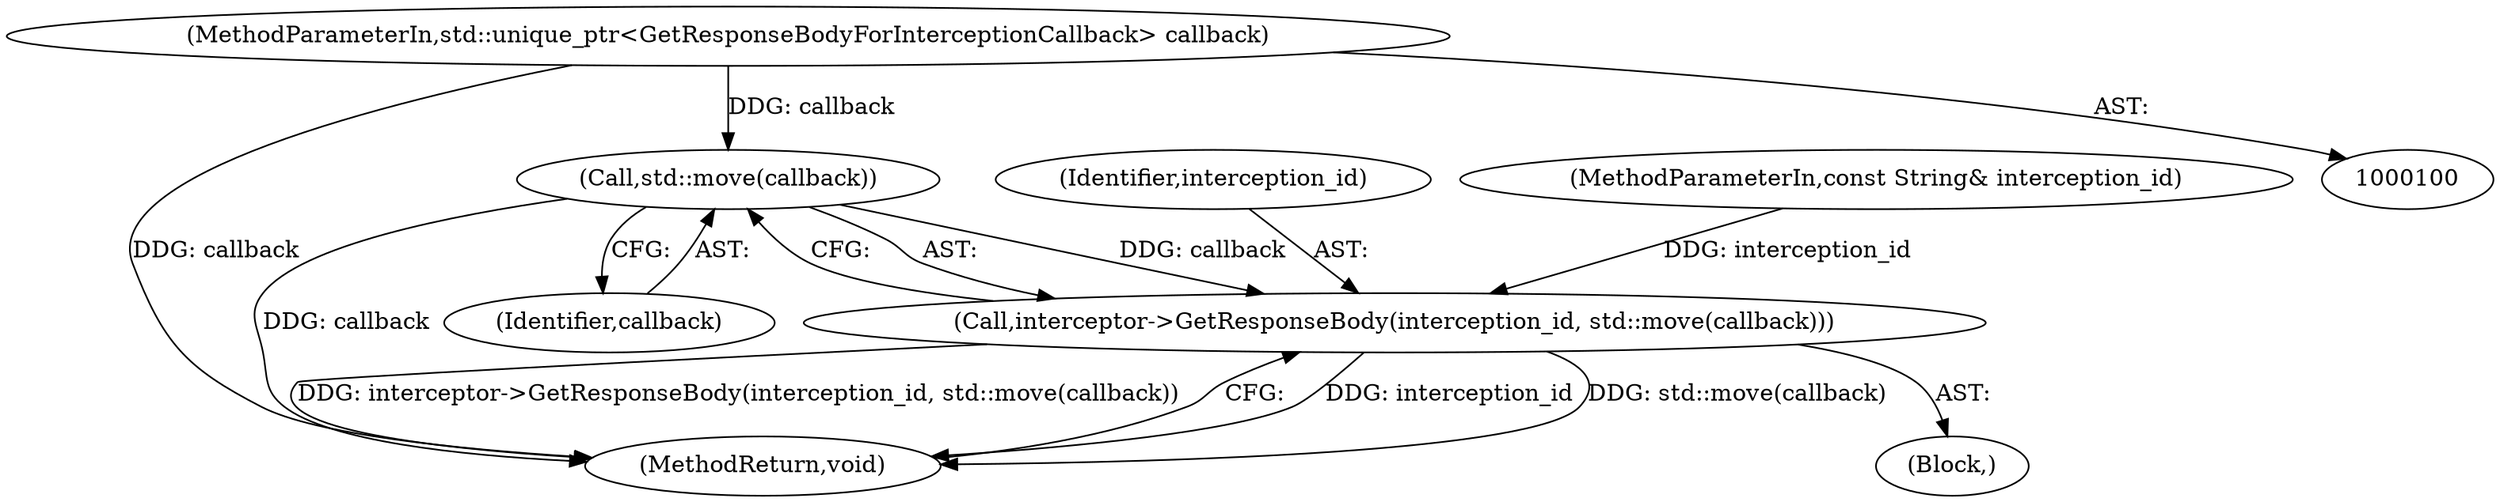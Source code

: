 digraph "0_Chrome_3c8e4852477d5b1e2da877808c998dc57db9460f_17@API" {
"1000118" [label="(Call,std::move(callback))"];
"1000102" [label="(MethodParameterIn,std::unique_ptr<GetResponseBodyForInterceptionCallback> callback)"];
"1000116" [label="(Call,interceptor->GetResponseBody(interception_id, std::move(callback)))"];
"1000116" [label="(Call,interceptor->GetResponseBody(interception_id, std::move(callback)))"];
"1000120" [label="(MethodReturn,void)"];
"1000119" [label="(Identifier,callback)"];
"1000103" [label="(Block,)"];
"1000117" [label="(Identifier,interception_id)"];
"1000102" [label="(MethodParameterIn,std::unique_ptr<GetResponseBodyForInterceptionCallback> callback)"];
"1000118" [label="(Call,std::move(callback))"];
"1000101" [label="(MethodParameterIn,const String& interception_id)"];
"1000118" -> "1000116"  [label="AST: "];
"1000118" -> "1000119"  [label="CFG: "];
"1000119" -> "1000118"  [label="AST: "];
"1000116" -> "1000118"  [label="CFG: "];
"1000118" -> "1000120"  [label="DDG: callback"];
"1000118" -> "1000116"  [label="DDG: callback"];
"1000102" -> "1000118"  [label="DDG: callback"];
"1000102" -> "1000100"  [label="AST: "];
"1000102" -> "1000120"  [label="DDG: callback"];
"1000116" -> "1000103"  [label="AST: "];
"1000117" -> "1000116"  [label="AST: "];
"1000120" -> "1000116"  [label="CFG: "];
"1000116" -> "1000120"  [label="DDG: interception_id"];
"1000116" -> "1000120"  [label="DDG: std::move(callback)"];
"1000116" -> "1000120"  [label="DDG: interceptor->GetResponseBody(interception_id, std::move(callback))"];
"1000101" -> "1000116"  [label="DDG: interception_id"];
}
